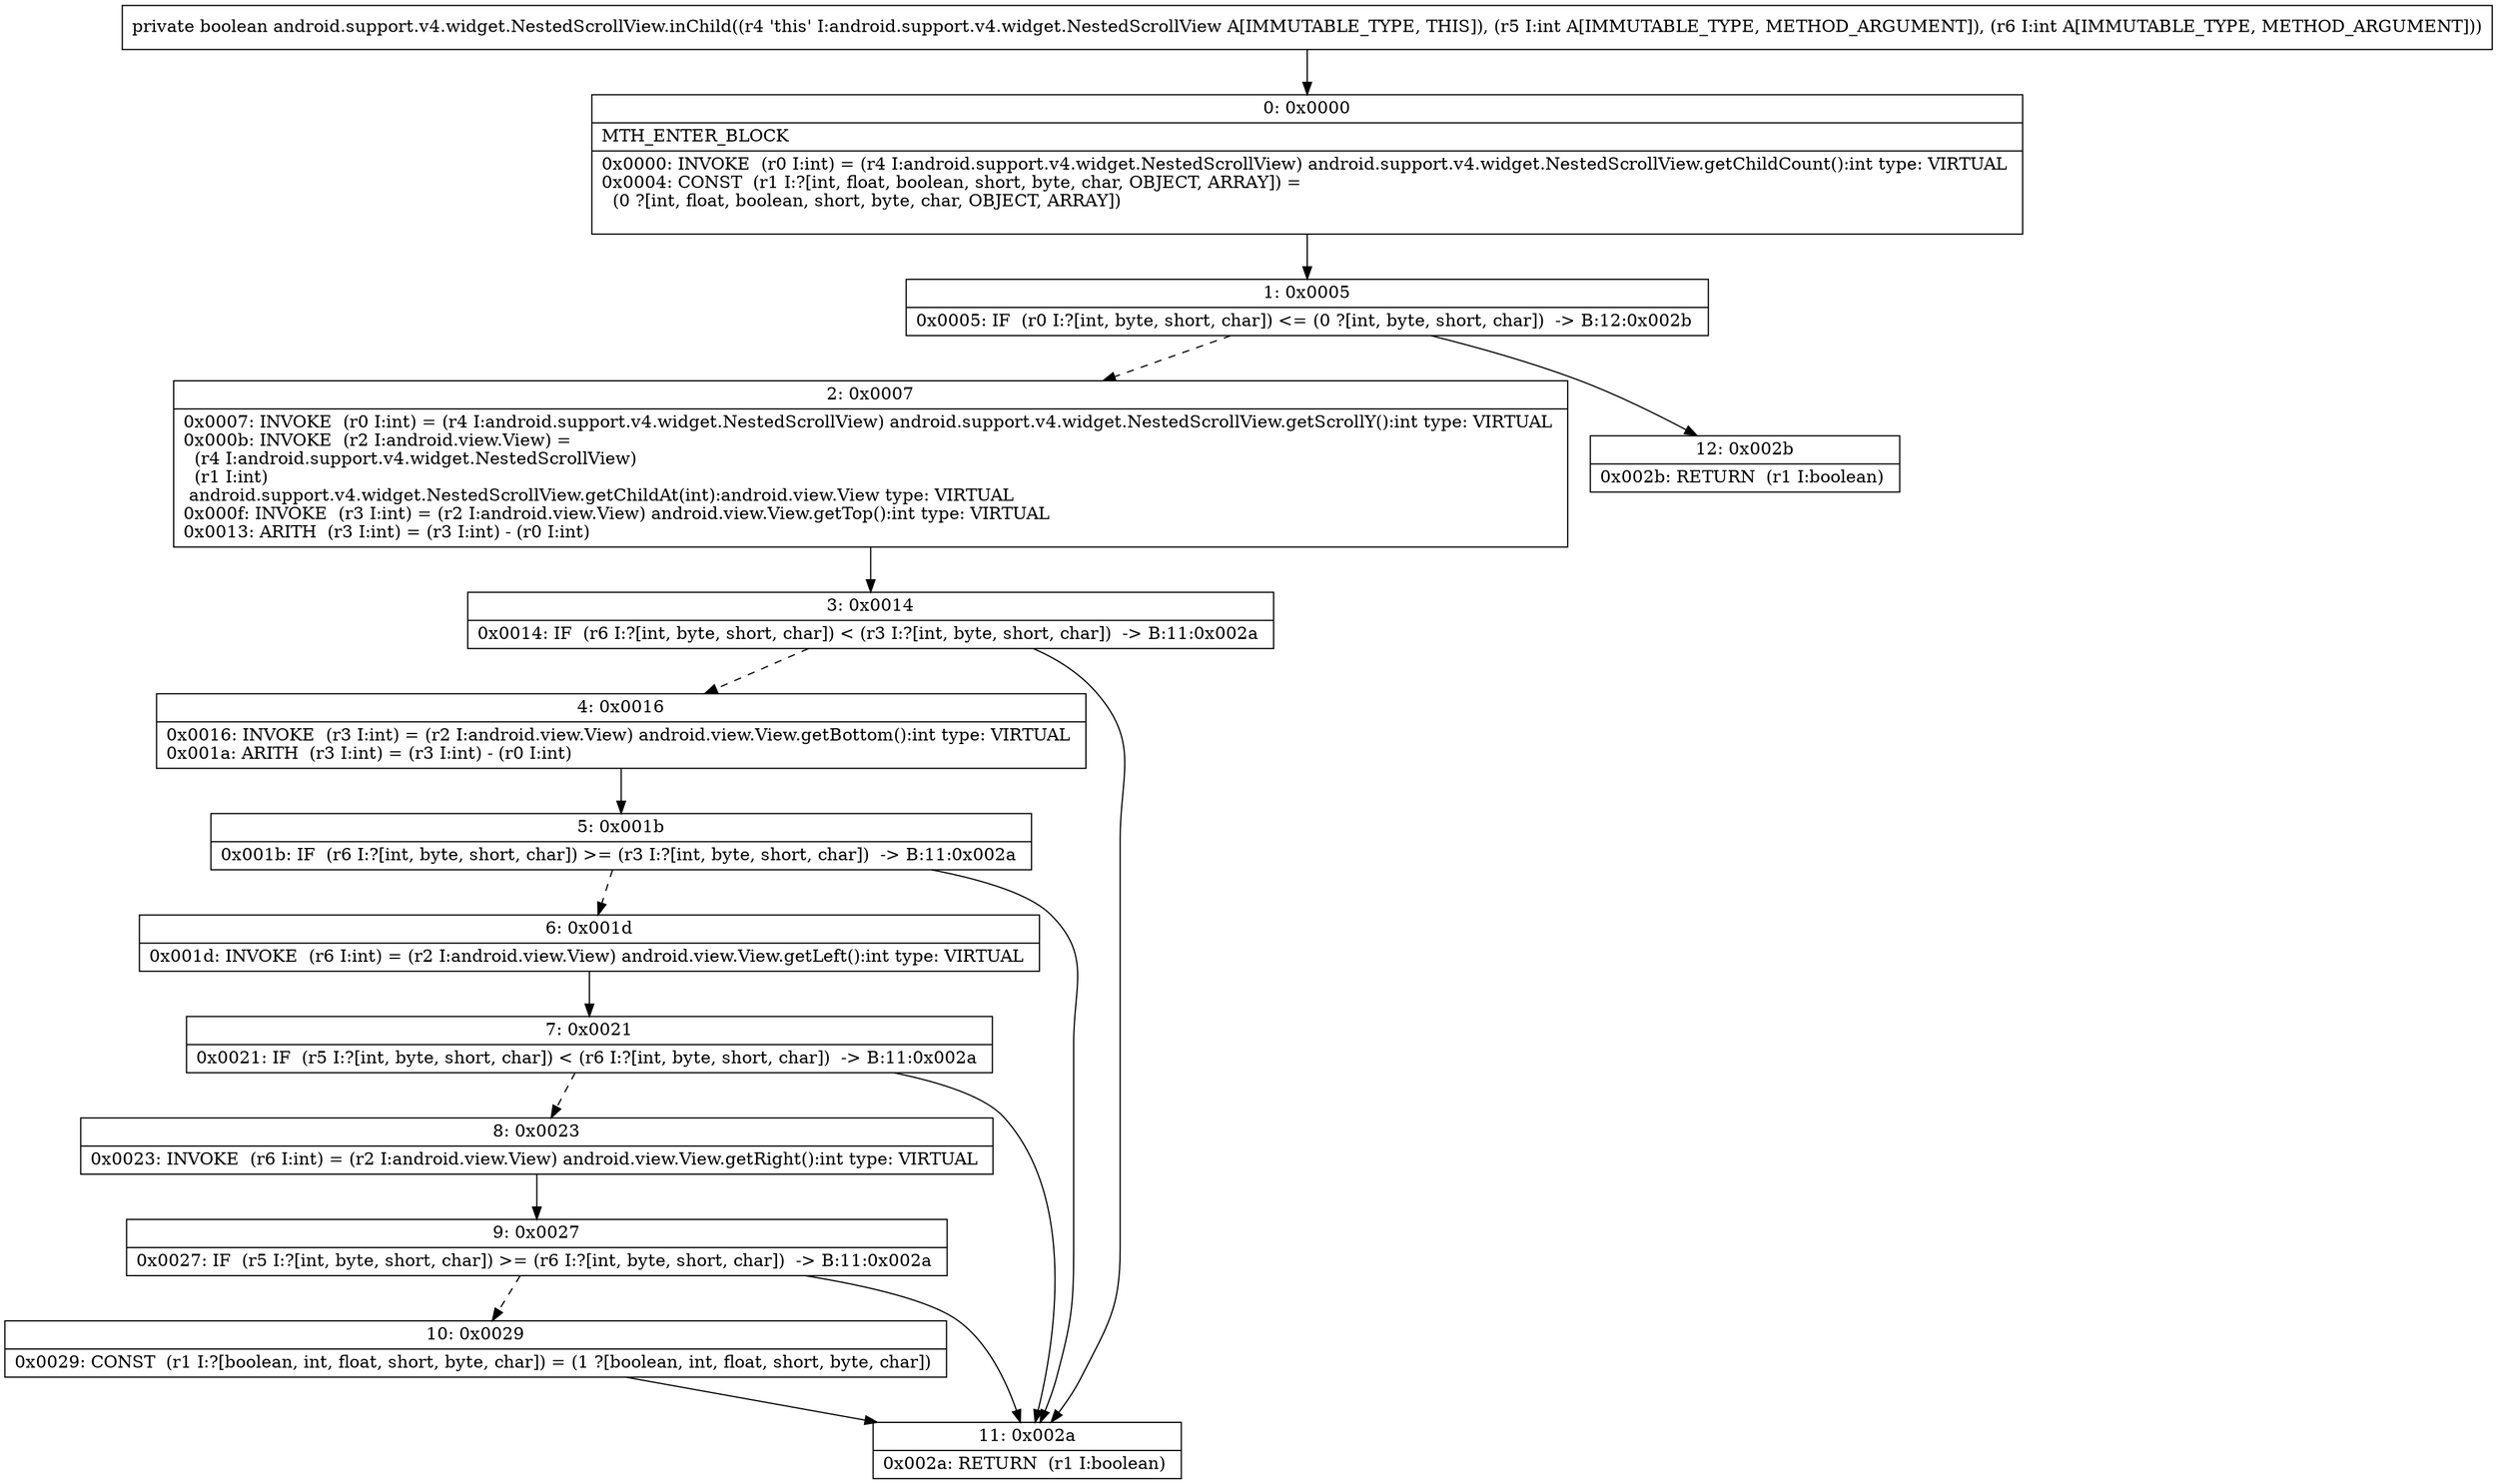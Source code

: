 digraph "CFG forandroid.support.v4.widget.NestedScrollView.inChild(II)Z" {
Node_0 [shape=record,label="{0\:\ 0x0000|MTH_ENTER_BLOCK\l|0x0000: INVOKE  (r0 I:int) = (r4 I:android.support.v4.widget.NestedScrollView) android.support.v4.widget.NestedScrollView.getChildCount():int type: VIRTUAL \l0x0004: CONST  (r1 I:?[int, float, boolean, short, byte, char, OBJECT, ARRAY]) = \l  (0 ?[int, float, boolean, short, byte, char, OBJECT, ARRAY])\l \l}"];
Node_1 [shape=record,label="{1\:\ 0x0005|0x0005: IF  (r0 I:?[int, byte, short, char]) \<= (0 ?[int, byte, short, char])  \-\> B:12:0x002b \l}"];
Node_2 [shape=record,label="{2\:\ 0x0007|0x0007: INVOKE  (r0 I:int) = (r4 I:android.support.v4.widget.NestedScrollView) android.support.v4.widget.NestedScrollView.getScrollY():int type: VIRTUAL \l0x000b: INVOKE  (r2 I:android.view.View) = \l  (r4 I:android.support.v4.widget.NestedScrollView)\l  (r1 I:int)\l android.support.v4.widget.NestedScrollView.getChildAt(int):android.view.View type: VIRTUAL \l0x000f: INVOKE  (r3 I:int) = (r2 I:android.view.View) android.view.View.getTop():int type: VIRTUAL \l0x0013: ARITH  (r3 I:int) = (r3 I:int) \- (r0 I:int) \l}"];
Node_3 [shape=record,label="{3\:\ 0x0014|0x0014: IF  (r6 I:?[int, byte, short, char]) \< (r3 I:?[int, byte, short, char])  \-\> B:11:0x002a \l}"];
Node_4 [shape=record,label="{4\:\ 0x0016|0x0016: INVOKE  (r3 I:int) = (r2 I:android.view.View) android.view.View.getBottom():int type: VIRTUAL \l0x001a: ARITH  (r3 I:int) = (r3 I:int) \- (r0 I:int) \l}"];
Node_5 [shape=record,label="{5\:\ 0x001b|0x001b: IF  (r6 I:?[int, byte, short, char]) \>= (r3 I:?[int, byte, short, char])  \-\> B:11:0x002a \l}"];
Node_6 [shape=record,label="{6\:\ 0x001d|0x001d: INVOKE  (r6 I:int) = (r2 I:android.view.View) android.view.View.getLeft():int type: VIRTUAL \l}"];
Node_7 [shape=record,label="{7\:\ 0x0021|0x0021: IF  (r5 I:?[int, byte, short, char]) \< (r6 I:?[int, byte, short, char])  \-\> B:11:0x002a \l}"];
Node_8 [shape=record,label="{8\:\ 0x0023|0x0023: INVOKE  (r6 I:int) = (r2 I:android.view.View) android.view.View.getRight():int type: VIRTUAL \l}"];
Node_9 [shape=record,label="{9\:\ 0x0027|0x0027: IF  (r5 I:?[int, byte, short, char]) \>= (r6 I:?[int, byte, short, char])  \-\> B:11:0x002a \l}"];
Node_10 [shape=record,label="{10\:\ 0x0029|0x0029: CONST  (r1 I:?[boolean, int, float, short, byte, char]) = (1 ?[boolean, int, float, short, byte, char]) \l}"];
Node_11 [shape=record,label="{11\:\ 0x002a|0x002a: RETURN  (r1 I:boolean) \l}"];
Node_12 [shape=record,label="{12\:\ 0x002b|0x002b: RETURN  (r1 I:boolean) \l}"];
MethodNode[shape=record,label="{private boolean android.support.v4.widget.NestedScrollView.inChild((r4 'this' I:android.support.v4.widget.NestedScrollView A[IMMUTABLE_TYPE, THIS]), (r5 I:int A[IMMUTABLE_TYPE, METHOD_ARGUMENT]), (r6 I:int A[IMMUTABLE_TYPE, METHOD_ARGUMENT])) }"];
MethodNode -> Node_0;
Node_0 -> Node_1;
Node_1 -> Node_2[style=dashed];
Node_1 -> Node_12;
Node_2 -> Node_3;
Node_3 -> Node_4[style=dashed];
Node_3 -> Node_11;
Node_4 -> Node_5;
Node_5 -> Node_6[style=dashed];
Node_5 -> Node_11;
Node_6 -> Node_7;
Node_7 -> Node_8[style=dashed];
Node_7 -> Node_11;
Node_8 -> Node_9;
Node_9 -> Node_10[style=dashed];
Node_9 -> Node_11;
Node_10 -> Node_11;
}

